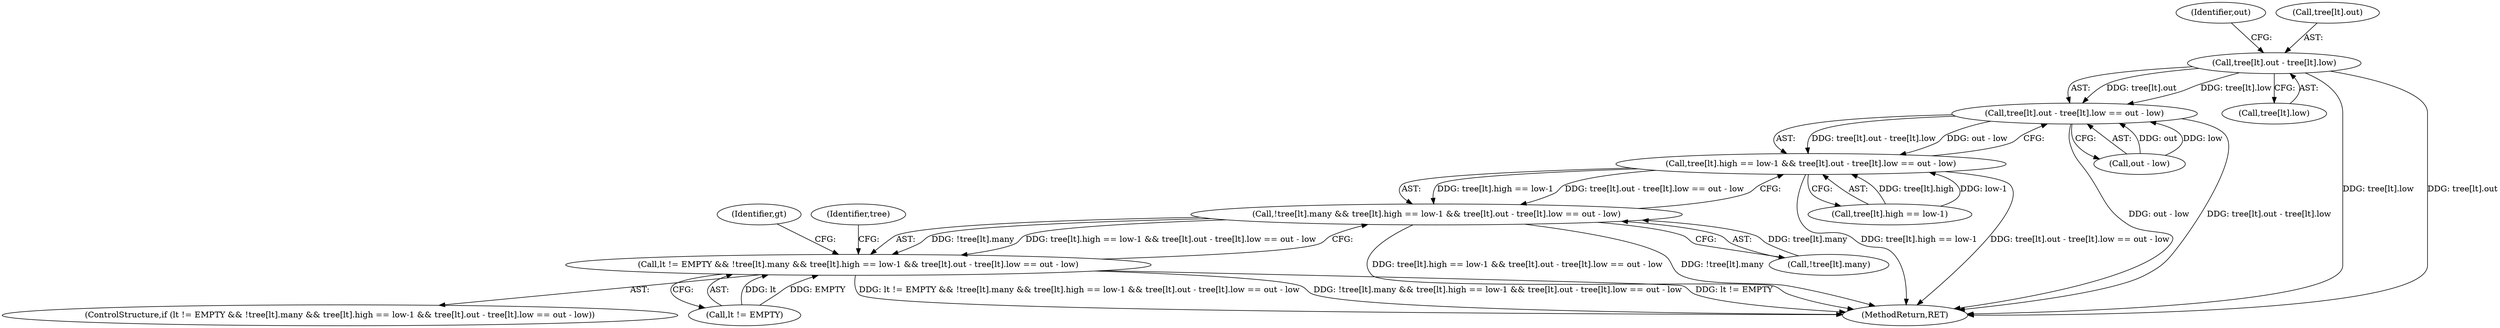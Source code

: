digraph "0_ghostscript_f597300439e62f5e921f0d7b1e880b5c1a1f1607@array" {
"1000431" [label="(Call,tree[lt].out - tree[lt].low)"];
"1000430" [label="(Call,tree[lt].out - tree[lt].low == out - low)"];
"1000420" [label="(Call,tree[lt].high == low-1 && tree[lt].out - tree[lt].low == out - low)"];
"1000413" [label="(Call,!tree[lt].many && tree[lt].high == low-1 && tree[lt].out - tree[lt].low == out - low)"];
"1000409" [label="(Call,lt != EMPTY && !tree[lt].many && tree[lt].high == low-1 && tree[lt].out - tree[lt].low == out - low)"];
"1000410" [label="(Call,lt != EMPTY)"];
"1000509" [label="(Identifier,gt)"];
"1000430" [label="(Call,tree[lt].out - tree[lt].low == out - low)"];
"1000421" [label="(Call,tree[lt].high == low-1)"];
"1000442" [label="(Call,out - low)"];
"1000409" [label="(Call,lt != EMPTY && !tree[lt].many && tree[lt].high == low-1 && tree[lt].out - tree[lt].low == out - low)"];
"1000431" [label="(Call,tree[lt].out - tree[lt].low)"];
"1000413" [label="(Call,!tree[lt].many && tree[lt].high == low-1 && tree[lt].out - tree[lt].low == out - low)"];
"1000443" [label="(Identifier,out)"];
"1000432" [label="(Call,tree[lt].out)"];
"1000449" [label="(Identifier,tree)"];
"1000420" [label="(Call,tree[lt].high == low-1 && tree[lt].out - tree[lt].low == out - low)"];
"1000408" [label="(ControlStructure,if (lt != EMPTY && !tree[lt].many && tree[lt].high == low-1 && tree[lt].out - tree[lt].low == out - low))"];
"1000437" [label="(Call,tree[lt].low)"];
"1000759" [label="(MethodReturn,RET)"];
"1000414" [label="(Call,!tree[lt].many)"];
"1000431" -> "1000430"  [label="AST: "];
"1000431" -> "1000437"  [label="CFG: "];
"1000432" -> "1000431"  [label="AST: "];
"1000437" -> "1000431"  [label="AST: "];
"1000443" -> "1000431"  [label="CFG: "];
"1000431" -> "1000759"  [label="DDG: tree[lt].low"];
"1000431" -> "1000759"  [label="DDG: tree[lt].out"];
"1000431" -> "1000430"  [label="DDG: tree[lt].out"];
"1000431" -> "1000430"  [label="DDG: tree[lt].low"];
"1000430" -> "1000420"  [label="AST: "];
"1000430" -> "1000442"  [label="CFG: "];
"1000442" -> "1000430"  [label="AST: "];
"1000420" -> "1000430"  [label="CFG: "];
"1000430" -> "1000759"  [label="DDG: out - low"];
"1000430" -> "1000759"  [label="DDG: tree[lt].out - tree[lt].low"];
"1000430" -> "1000420"  [label="DDG: tree[lt].out - tree[lt].low"];
"1000430" -> "1000420"  [label="DDG: out - low"];
"1000442" -> "1000430"  [label="DDG: out"];
"1000442" -> "1000430"  [label="DDG: low"];
"1000420" -> "1000413"  [label="AST: "];
"1000420" -> "1000421"  [label="CFG: "];
"1000421" -> "1000420"  [label="AST: "];
"1000413" -> "1000420"  [label="CFG: "];
"1000420" -> "1000759"  [label="DDG: tree[lt].high == low-1"];
"1000420" -> "1000759"  [label="DDG: tree[lt].out - tree[lt].low == out - low"];
"1000420" -> "1000413"  [label="DDG: tree[lt].high == low-1"];
"1000420" -> "1000413"  [label="DDG: tree[lt].out - tree[lt].low == out - low"];
"1000421" -> "1000420"  [label="DDG: tree[lt].high"];
"1000421" -> "1000420"  [label="DDG: low-1"];
"1000413" -> "1000409"  [label="AST: "];
"1000413" -> "1000414"  [label="CFG: "];
"1000414" -> "1000413"  [label="AST: "];
"1000409" -> "1000413"  [label="CFG: "];
"1000413" -> "1000759"  [label="DDG: tree[lt].high == low-1 && tree[lt].out - tree[lt].low == out - low"];
"1000413" -> "1000759"  [label="DDG: !tree[lt].many"];
"1000413" -> "1000409"  [label="DDG: !tree[lt].many"];
"1000413" -> "1000409"  [label="DDG: tree[lt].high == low-1 && tree[lt].out - tree[lt].low == out - low"];
"1000414" -> "1000413"  [label="DDG: tree[lt].many"];
"1000409" -> "1000408"  [label="AST: "];
"1000409" -> "1000410"  [label="CFG: "];
"1000410" -> "1000409"  [label="AST: "];
"1000449" -> "1000409"  [label="CFG: "];
"1000509" -> "1000409"  [label="CFG: "];
"1000409" -> "1000759"  [label="DDG: lt != EMPTY && !tree[lt].many && tree[lt].high == low-1 && tree[lt].out - tree[lt].low == out - low"];
"1000409" -> "1000759"  [label="DDG: !tree[lt].many && tree[lt].high == low-1 && tree[lt].out - tree[lt].low == out - low"];
"1000409" -> "1000759"  [label="DDG: lt != EMPTY"];
"1000410" -> "1000409"  [label="DDG: lt"];
"1000410" -> "1000409"  [label="DDG: EMPTY"];
}
